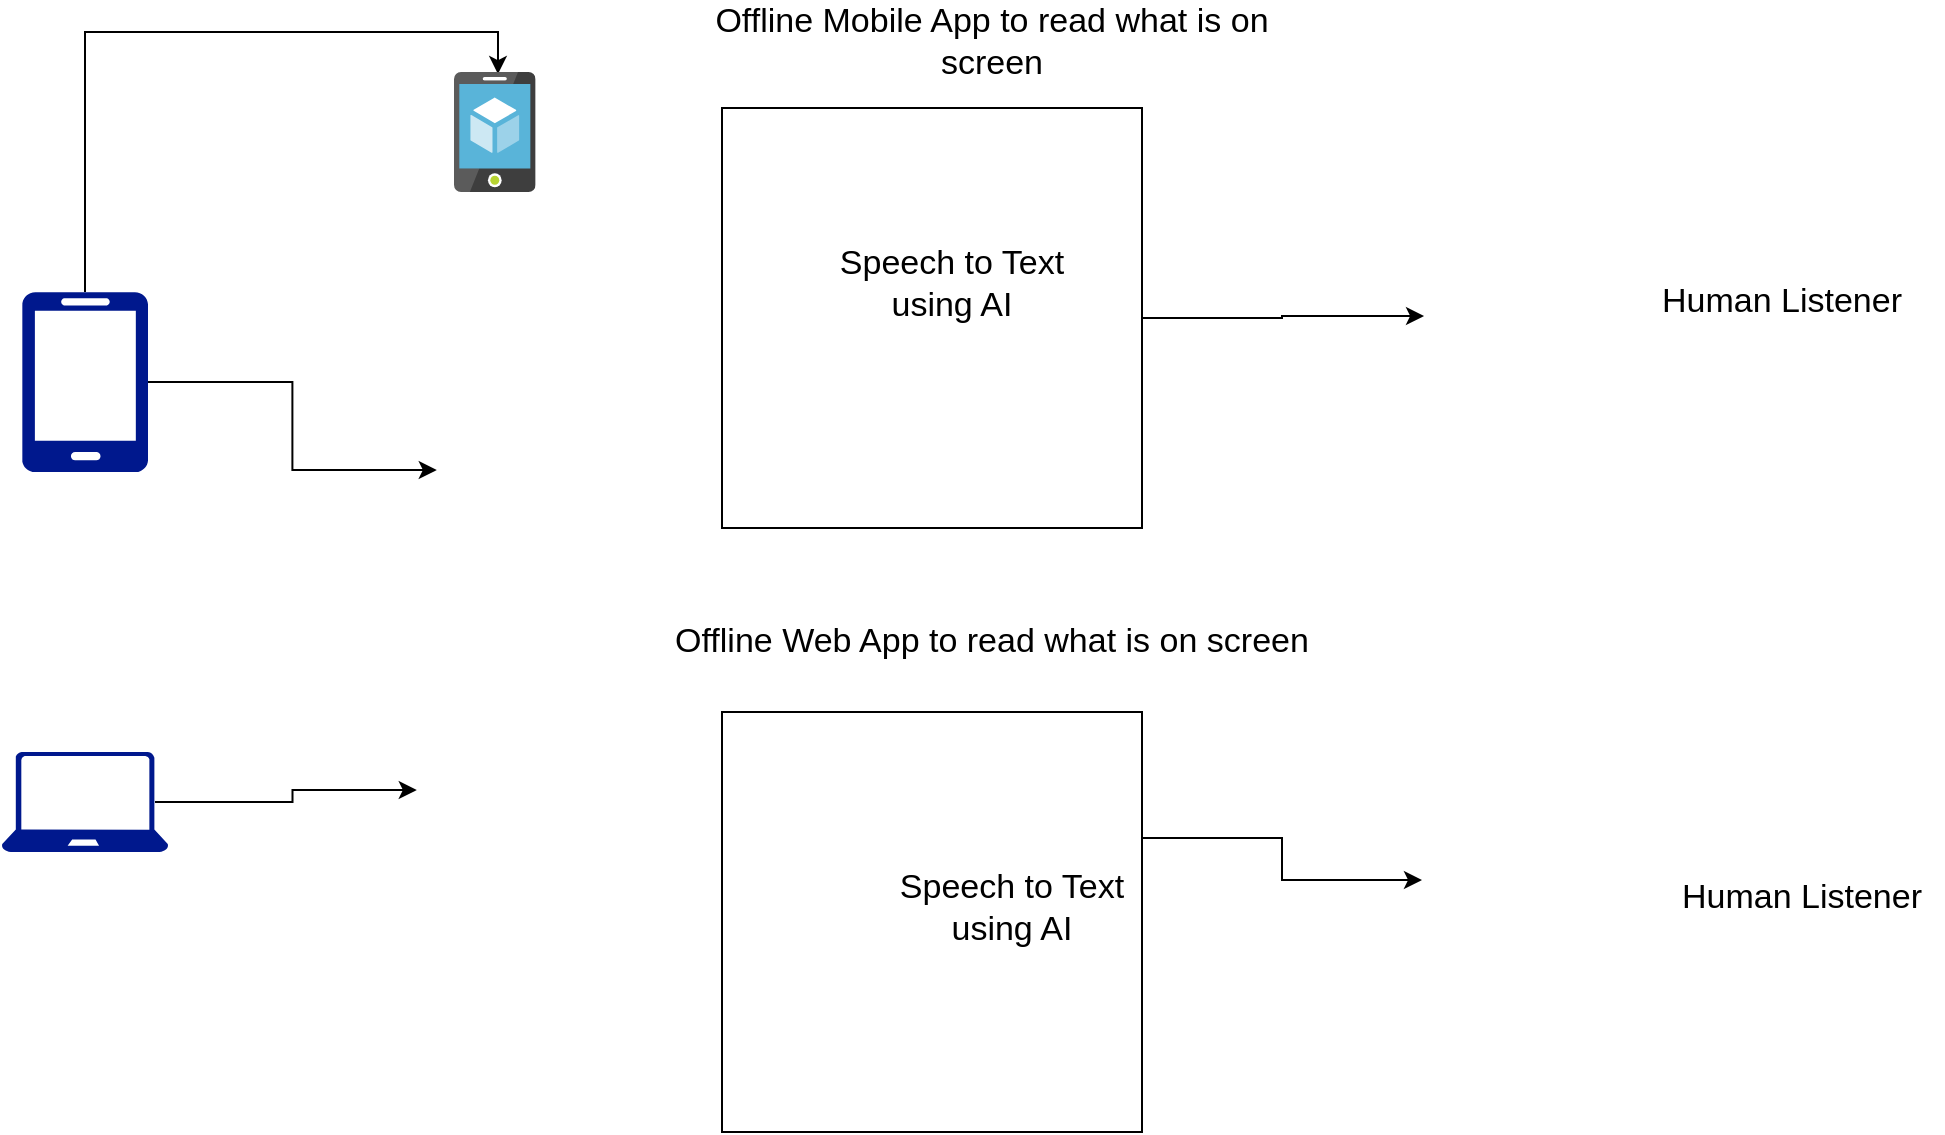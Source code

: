 <mxfile version="20.8.18" type="github">
  <diagram name="Page-1" id="CtPorgt5fc8n60i2FD5f">
    <mxGraphModel dx="1434" dy="756" grid="1" gridSize="10" guides="1" tooltips="1" connect="1" arrows="1" fold="1" page="1" pageScale="1" pageWidth="850" pageHeight="1100" math="0" shadow="0">
      <root>
        <mxCell id="0" />
        <mxCell id="1" parent="0" />
        <mxCell id="dgkX3fBStYIt6EzT4wuA-7" style="edgeStyle=orthogonalEdgeStyle;rounded=0;orthogonalLoop=1;jettySize=auto;html=1;exitX=0.5;exitY=0;exitDx=0;exitDy=0;exitPerimeter=0;entryX=0.539;entryY=0.017;entryDx=0;entryDy=0;entryPerimeter=0;" edge="1" parent="1" source="dgkX3fBStYIt6EzT4wuA-1" target="dgkX3fBStYIt6EzT4wuA-4">
          <mxGeometry relative="1" as="geometry" />
        </mxCell>
        <mxCell id="dgkX3fBStYIt6EzT4wuA-9" style="edgeStyle=orthogonalEdgeStyle;rounded=0;orthogonalLoop=1;jettySize=auto;html=1;exitX=1;exitY=0.5;exitDx=0;exitDy=0;exitPerimeter=0;entryX=0;entryY=0.5;entryDx=0;entryDy=0;" edge="1" parent="1" source="dgkX3fBStYIt6EzT4wuA-1" target="dgkX3fBStYIt6EzT4wuA-5">
          <mxGeometry relative="1" as="geometry" />
        </mxCell>
        <mxCell id="dgkX3fBStYIt6EzT4wuA-1" value="" style="sketch=0;aspect=fixed;pointerEvents=1;shadow=0;dashed=0;html=1;strokeColor=none;labelPosition=center;verticalLabelPosition=bottom;verticalAlign=top;align=center;fillColor=#00188D;shape=mxgraph.azure.mobile" vertex="1" parent="1">
          <mxGeometry x="110" y="150" width="63" height="90" as="geometry" />
        </mxCell>
        <mxCell id="dgkX3fBStYIt6EzT4wuA-11" style="edgeStyle=orthogonalEdgeStyle;rounded=0;orthogonalLoop=1;jettySize=auto;html=1;exitX=0.92;exitY=0.5;exitDx=0;exitDy=0;exitPerimeter=0;entryX=0;entryY=0.5;entryDx=0;entryDy=0;" edge="1" parent="1" source="dgkX3fBStYIt6EzT4wuA-2" target="dgkX3fBStYIt6EzT4wuA-10">
          <mxGeometry relative="1" as="geometry" />
        </mxCell>
        <mxCell id="dgkX3fBStYIt6EzT4wuA-2" value="" style="sketch=0;aspect=fixed;pointerEvents=1;shadow=0;dashed=0;html=1;strokeColor=none;labelPosition=center;verticalLabelPosition=bottom;verticalAlign=top;align=center;fillColor=#00188D;shape=mxgraph.azure.laptop" vertex="1" parent="1">
          <mxGeometry x="99.84" y="380" width="83.33" height="50" as="geometry" />
        </mxCell>
        <mxCell id="dgkX3fBStYIt6EzT4wuA-4" value="" style="sketch=0;aspect=fixed;html=1;points=[];align=center;image;fontSize=12;image=img/lib/mscae/App_Service_Mobile_App.svg;" vertex="1" parent="1">
          <mxGeometry x="326" y="40" width="40.8" height="60" as="geometry" />
        </mxCell>
        <mxCell id="dgkX3fBStYIt6EzT4wuA-5" value="" style="shape=image;html=1;verticalAlign=top;verticalLabelPosition=bottom;labelBackgroundColor=#ffffff;imageAspect=0;aspect=fixed;image=https://cdn4.iconfinder.com/data/icons/essentials-74/24/004_-_Website-128.png" vertex="1" parent="1">
          <mxGeometry x="317.4" y="210" width="58" height="58" as="geometry" />
        </mxCell>
        <mxCell id="dgkX3fBStYIt6EzT4wuA-10" value="" style="shape=image;html=1;verticalAlign=top;verticalLabelPosition=bottom;labelBackgroundColor=#ffffff;imageAspect=0;aspect=fixed;image=https://cdn4.iconfinder.com/data/icons/sans-abstract/20/system-128.png" vertex="1" parent="1">
          <mxGeometry x="307.4" y="360" width="78" height="78" as="geometry" />
        </mxCell>
        <mxCell id="dgkX3fBStYIt6EzT4wuA-14" value="&lt;font style=&quot;font-size: 17px;&quot;&gt;Offline Mobile App to read what is on screen&lt;/font&gt;" style="text;html=1;strokeColor=none;fillColor=none;align=center;verticalAlign=middle;whiteSpace=wrap;rounded=0;" vertex="1" parent="1">
          <mxGeometry x="435" y="10" width="320" height="30" as="geometry" />
        </mxCell>
        <mxCell id="dgkX3fBStYIt6EzT4wuA-17" style="edgeStyle=orthogonalEdgeStyle;rounded=0;orthogonalLoop=1;jettySize=auto;html=1;exitX=1;exitY=0.5;exitDx=0;exitDy=0;entryX=0.008;entryY=0.625;entryDx=0;entryDy=0;entryPerimeter=0;fontSize=17;" edge="1" parent="1" source="dgkX3fBStYIt6EzT4wuA-15" target="dgkX3fBStYIt6EzT4wuA-16">
          <mxGeometry relative="1" as="geometry" />
        </mxCell>
        <mxCell id="dgkX3fBStYIt6EzT4wuA-15" value="" style="whiteSpace=wrap;html=1;aspect=fixed;fontSize=17;" vertex="1" parent="1">
          <mxGeometry x="460" y="58" width="210" height="210" as="geometry" />
        </mxCell>
        <mxCell id="dgkX3fBStYIt6EzT4wuA-16" value="" style="shape=image;html=1;verticalAlign=top;verticalLabelPosition=bottom;labelBackgroundColor=#ffffff;imageAspect=0;aspect=fixed;image=https://cdn1.iconfinder.com/data/icons/assorted-gadgets-and-items-1/144/headphones-128.png;fontSize=17;strokeWidth=7;imageBackground=default;fillStyle=dashed;" vertex="1" parent="1">
          <mxGeometry x="810" y="82" width="128" height="128" as="geometry" />
        </mxCell>
        <mxCell id="dgkX3fBStYIt6EzT4wuA-18" value="Speech to Text using AI" style="text;html=1;strokeColor=none;fillColor=none;align=center;verticalAlign=middle;whiteSpace=wrap;rounded=0;fontSize=17;" vertex="1" parent="1">
          <mxGeometry x="510" y="131" width="130" height="30" as="geometry" />
        </mxCell>
        <mxCell id="dgkX3fBStYIt6EzT4wuA-19" value="" style="whiteSpace=wrap;html=1;aspect=fixed;fontSize=17;" vertex="1" parent="1">
          <mxGeometry x="460" y="360" width="210" height="210" as="geometry" />
        </mxCell>
        <mxCell id="dgkX3fBStYIt6EzT4wuA-23" style="edgeStyle=orthogonalEdgeStyle;rounded=0;orthogonalLoop=1;jettySize=auto;html=1;exitX=1;exitY=0;exitDx=0;exitDy=0;entryX=0;entryY=0.5;entryDx=0;entryDy=0;fontSize=17;" edge="1" parent="1" source="dgkX3fBStYIt6EzT4wuA-20" target="dgkX3fBStYIt6EzT4wuA-22">
          <mxGeometry relative="1" as="geometry" />
        </mxCell>
        <mxCell id="dgkX3fBStYIt6EzT4wuA-20" value="Speech to Text using AI" style="text;html=1;strokeColor=none;fillColor=none;align=center;verticalAlign=middle;whiteSpace=wrap;rounded=0;fontSize=17;" vertex="1" parent="1">
          <mxGeometry x="540" y="443" width="130" height="30" as="geometry" />
        </mxCell>
        <mxCell id="dgkX3fBStYIt6EzT4wuA-21" value="&lt;font style=&quot;font-size: 17px;&quot;&gt;Offline Web App to read what is on screen&lt;/font&gt;" style="text;html=1;strokeColor=none;fillColor=none;align=center;verticalAlign=middle;whiteSpace=wrap;rounded=0;" vertex="1" parent="1">
          <mxGeometry x="435" y="310" width="320" height="30" as="geometry" />
        </mxCell>
        <mxCell id="dgkX3fBStYIt6EzT4wuA-22" value="" style="shape=image;html=1;verticalAlign=top;verticalLabelPosition=bottom;labelBackgroundColor=#ffffff;imageAspect=0;aspect=fixed;image=https://cdn1.iconfinder.com/data/icons/assorted-gadgets-and-items-1/144/headphones-128.png;fontSize=17;strokeWidth=7;imageBackground=default;fillStyle=dashed;" vertex="1" parent="1">
          <mxGeometry x="810" y="380" width="128" height="128" as="geometry" />
        </mxCell>
        <mxCell id="dgkX3fBStYIt6EzT4wuA-26" value="Human Listener" style="text;html=1;strokeColor=none;fillColor=none;align=center;verticalAlign=middle;whiteSpace=wrap;rounded=0;fontSize=17;" vertex="1" parent="1">
          <mxGeometry x="920" y="140" width="140" height="30" as="geometry" />
        </mxCell>
        <mxCell id="dgkX3fBStYIt6EzT4wuA-27" value="Human Listener" style="text;html=1;strokeColor=none;fillColor=none;align=center;verticalAlign=middle;whiteSpace=wrap;rounded=0;fontSize=17;" vertex="1" parent="1">
          <mxGeometry x="930" y="438" width="140" height="30" as="geometry" />
        </mxCell>
      </root>
    </mxGraphModel>
  </diagram>
</mxfile>
